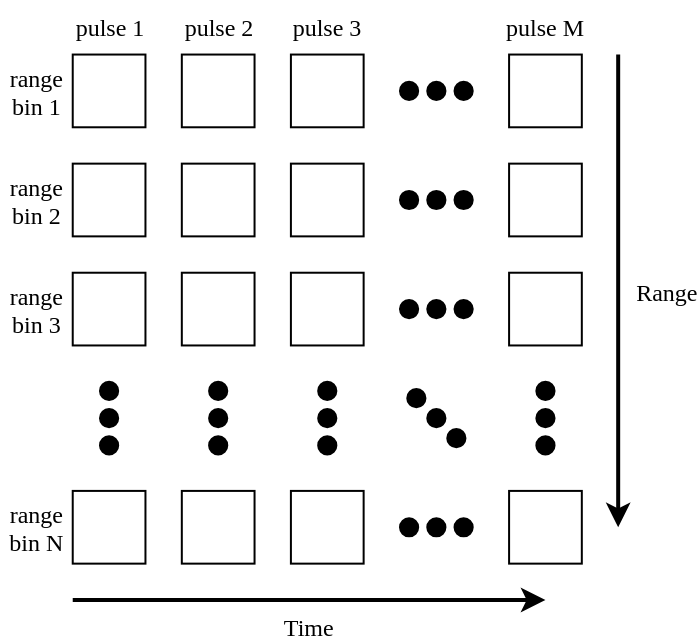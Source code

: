 <mxfile version="24.7.8">
  <diagram name="Page-1" id="86gcffnsuX3LsFzJbxiK">
    <mxGraphModel dx="477" dy="275" grid="1" gridSize="10" guides="1" tooltips="1" connect="1" arrows="1" fold="1" page="1" pageScale="1" pageWidth="350" pageHeight="350" math="0" shadow="0">
      <root>
        <mxCell id="0" />
        <mxCell id="1" parent="0" />
        <mxCell id="M5RXBwGVGIgWAAM0HeSH-2" value="" style="group" vertex="1" connectable="0" parent="1">
          <mxGeometry x="1" y="25" width="309.09" height="300" as="geometry" />
        </mxCell>
        <mxCell id="7R27D0WVe1T6TBkrIgwF-1" value="" style="rounded=0;whiteSpace=wrap;absoluteArcSize=0;imageAspect=1;fontFamily=Times New Roman;fontSize=12;container=0;" parent="M5RXBwGVGIgWAAM0HeSH-2" vertex="1">
          <mxGeometry x="36.364" y="27.273" width="36.364" height="36.364" as="geometry" />
        </mxCell>
        <mxCell id="7R27D0WVe1T6TBkrIgwF-2" value="" style="rounded=0;whiteSpace=wrap;fontFamily=Times New Roman;fontSize=12;container=0;" parent="M5RXBwGVGIgWAAM0HeSH-2" vertex="1">
          <mxGeometry x="36.364" y="81.818" width="36.364" height="36.364" as="geometry" />
        </mxCell>
        <mxCell id="7R27D0WVe1T6TBkrIgwF-3" value="" style="rounded=0;whiteSpace=wrap;fontFamily=Times New Roman;fontSize=12;container=0;" parent="M5RXBwGVGIgWAAM0HeSH-2" vertex="1">
          <mxGeometry x="36.364" y="136.364" width="36.364" height="36.364" as="geometry" />
        </mxCell>
        <mxCell id="7R27D0WVe1T6TBkrIgwF-4" value="" style="rounded=0;whiteSpace=wrap;fontFamily=Times New Roman;fontSize=12;container=0;" parent="M5RXBwGVGIgWAAM0HeSH-2" vertex="1">
          <mxGeometry x="36.364" y="245.455" width="36.364" height="36.364" as="geometry" />
        </mxCell>
        <mxCell id="7R27D0WVe1T6TBkrIgwF-17" value="" style="rounded=0;whiteSpace=wrap;fontFamily=Times New Roman;fontSize=12;container=0;" parent="M5RXBwGVGIgWAAM0HeSH-2" vertex="1">
          <mxGeometry x="90.909" y="27.273" width="36.364" height="36.364" as="geometry" />
        </mxCell>
        <mxCell id="7R27D0WVe1T6TBkrIgwF-18" value="" style="rounded=0;whiteSpace=wrap;fontFamily=Times New Roman;fontSize=12;container=0;" parent="M5RXBwGVGIgWAAM0HeSH-2" vertex="1">
          <mxGeometry x="145.454" y="27.273" width="36.364" height="36.364" as="geometry" />
        </mxCell>
        <mxCell id="7R27D0WVe1T6TBkrIgwF-19" value="" style="rounded=0;whiteSpace=wrap;fontFamily=Times New Roman;fontSize=12;container=0;" parent="M5RXBwGVGIgWAAM0HeSH-2" vertex="1">
          <mxGeometry x="254.545" y="27.273" width="36.364" height="36.364" as="geometry" />
        </mxCell>
        <mxCell id="7R27D0WVe1T6TBkrIgwF-30" value="" style="rounded=0;whiteSpace=wrap;fontFamily=Times New Roman;fontSize=12;container=0;" parent="M5RXBwGVGIgWAAM0HeSH-2" vertex="1">
          <mxGeometry x="90.909" y="81.818" width="36.364" height="36.364" as="geometry" />
        </mxCell>
        <mxCell id="7R27D0WVe1T6TBkrIgwF-31" value="" style="rounded=0;whiteSpace=wrap;fontFamily=Times New Roman;fontSize=12;container=0;" parent="M5RXBwGVGIgWAAM0HeSH-2" vertex="1">
          <mxGeometry x="145.454" y="81.818" width="36.364" height="36.364" as="geometry" />
        </mxCell>
        <mxCell id="7R27D0WVe1T6TBkrIgwF-32" value="" style="rounded=0;whiteSpace=wrap;fontFamily=Times New Roman;fontSize=12;container=0;" parent="M5RXBwGVGIgWAAM0HeSH-2" vertex="1">
          <mxGeometry x="254.545" y="81.818" width="36.364" height="36.364" as="geometry" />
        </mxCell>
        <mxCell id="7R27D0WVe1T6TBkrIgwF-37" value="" style="rounded=0;whiteSpace=wrap;fontFamily=Times New Roman;fontSize=12;container=0;" parent="M5RXBwGVGIgWAAM0HeSH-2" vertex="1">
          <mxGeometry x="90.909" y="136.364" width="36.364" height="36.364" as="geometry" />
        </mxCell>
        <mxCell id="7R27D0WVe1T6TBkrIgwF-38" value="" style="rounded=0;whiteSpace=wrap;fontFamily=Times New Roman;fontSize=12;container=0;" parent="M5RXBwGVGIgWAAM0HeSH-2" vertex="1">
          <mxGeometry x="145.454" y="136.364" width="36.364" height="36.364" as="geometry" />
        </mxCell>
        <mxCell id="7R27D0WVe1T6TBkrIgwF-39" value="" style="rounded=0;whiteSpace=wrap;fontFamily=Times New Roman;fontSize=12;container=0;" parent="M5RXBwGVGIgWAAM0HeSH-2" vertex="1">
          <mxGeometry x="254.545" y="136.364" width="36.364" height="36.364" as="geometry" />
        </mxCell>
        <mxCell id="7R27D0WVe1T6TBkrIgwF-44" value="" style="rounded=0;whiteSpace=wrap;fontFamily=Times New Roman;fontSize=12;container=0;" parent="M5RXBwGVGIgWAAM0HeSH-2" vertex="1">
          <mxGeometry x="90.909" y="245.455" width="36.364" height="36.364" as="geometry" />
        </mxCell>
        <mxCell id="7R27D0WVe1T6TBkrIgwF-49" value="" style="rounded=0;whiteSpace=wrap;fontFamily=Times New Roman;fontSize=12;container=0;" parent="M5RXBwGVGIgWAAM0HeSH-2" vertex="1">
          <mxGeometry x="145.454" y="245.455" width="36.364" height="36.364" as="geometry" />
        </mxCell>
        <mxCell id="7R27D0WVe1T6TBkrIgwF-54" value="" style="rounded=0;whiteSpace=wrap;fontFamily=Times New Roman;fontSize=12;container=0;" parent="M5RXBwGVGIgWAAM0HeSH-2" vertex="1">
          <mxGeometry x="254.545" y="245.455" width="36.364" height="36.364" as="geometry" />
        </mxCell>
        <mxCell id="7R27D0WVe1T6TBkrIgwF-59" value="pulse 1" style="text;strokeColor=none;fillColor=none;align=center;verticalAlign=middle;whiteSpace=wrap;rounded=0;fontFamily=Times New Roman;fontSize=12;container=0;" parent="M5RXBwGVGIgWAAM0HeSH-2" vertex="1">
          <mxGeometry x="32.73" width="43.64" height="27.27" as="geometry" />
        </mxCell>
        <mxCell id="7R27D0WVe1T6TBkrIgwF-60" value="pulse 2" style="text;strokeColor=none;fillColor=none;align=center;verticalAlign=middle;whiteSpace=wrap;rounded=0;fontFamily=Times New Roman;fontSize=12;container=0;" parent="M5RXBwGVGIgWAAM0HeSH-2" vertex="1">
          <mxGeometry x="89.55" width="39.09" height="27.27" as="geometry" />
        </mxCell>
        <mxCell id="7R27D0WVe1T6TBkrIgwF-61" value="pulse 3" style="text;strokeColor=none;fillColor=none;align=center;verticalAlign=middle;whiteSpace=wrap;rounded=0;fontFamily=Times New Roman;fontSize=12;container=0;" parent="M5RXBwGVGIgWAAM0HeSH-2" vertex="1">
          <mxGeometry x="141.36" width="44.55" height="27.27" as="geometry" />
        </mxCell>
        <mxCell id="7R27D0WVe1T6TBkrIgwF-62" value="pulse M" style="text;strokeColor=none;fillColor=none;align=center;verticalAlign=middle;whiteSpace=wrap;rounded=0;fontFamily=Times New Roman;fontSize=12;container=0;" parent="M5RXBwGVGIgWAAM0HeSH-2" vertex="1">
          <mxGeometry x="245.454" width="54.545" height="27.273" as="geometry" />
        </mxCell>
        <mxCell id="7R27D0WVe1T6TBkrIgwF-63" value="range&#xa;bin 1" style="text;strokeColor=none;fillColor=none;align=center;verticalAlign=middle;rounded=0;fontFamily=Times New Roman;fontSize=12;container=0;" parent="M5RXBwGVGIgWAAM0HeSH-2" vertex="1">
          <mxGeometry y="31.818" width="36.364" height="27.273" as="geometry" />
        </mxCell>
        <mxCell id="7R27D0WVe1T6TBkrIgwF-64" value="range&#xa;bin 2" style="text;strokeColor=none;fillColor=none;align=center;verticalAlign=middle;rounded=0;fontFamily=Times New Roman;fontSize=12;container=0;" parent="M5RXBwGVGIgWAAM0HeSH-2" vertex="1">
          <mxGeometry y="86.364" width="36.364" height="27.273" as="geometry" />
        </mxCell>
        <mxCell id="7R27D0WVe1T6TBkrIgwF-65" value="range&#xa;bin 3" style="text;strokeColor=none;fillColor=none;align=center;verticalAlign=middle;rounded=0;fontFamily=Times New Roman;fontSize=12;container=0;" parent="M5RXBwGVGIgWAAM0HeSH-2" vertex="1">
          <mxGeometry y="140.909" width="36.364" height="27.273" as="geometry" />
        </mxCell>
        <mxCell id="7R27D0WVe1T6TBkrIgwF-66" value="range&#xa;bin N" style="text;strokeColor=none;fillColor=none;align=center;verticalAlign=middle;rounded=0;fontFamily=Times New Roman;fontSize=12;container=0;" parent="M5RXBwGVGIgWAAM0HeSH-2" vertex="1">
          <mxGeometry y="250.0" width="36.364" height="27.273" as="geometry" />
        </mxCell>
        <mxCell id="7R27D0WVe1T6TBkrIgwF-77" value="Time" style="endArrow=classic;rounded=0;strokeWidth=2;fontFamily=Times New Roman;fontSize=12;labelPosition=center;verticalLabelPosition=bottom;align=center;verticalAlign=top;labelBackgroundColor=none;" parent="M5RXBwGVGIgWAAM0HeSH-2" edge="1">
          <mxGeometry width="50" height="50" relative="1" as="geometry">
            <mxPoint x="36.364" y="300" as="sourcePoint" />
            <mxPoint x="272.726" y="300" as="targetPoint" />
          </mxGeometry>
        </mxCell>
        <mxCell id="7R27D0WVe1T6TBkrIgwF-78" value="Range" style="endArrow=classic;rounded=0;strokeWidth=2;fontFamily=Times New Roman;fontSize=12;labelPosition=right;verticalLabelPosition=middle;align=left;verticalAlign=middle;labelBackgroundColor=none;spacingRight=0;spacingLeft=7;" parent="M5RXBwGVGIgWAAM0HeSH-2" edge="1">
          <mxGeometry width="50" height="50" relative="1" as="geometry">
            <mxPoint x="309.09" y="27.273" as="sourcePoint" />
            <mxPoint x="309.09" y="263.636" as="targetPoint" />
            <mxPoint as="offset" />
          </mxGeometry>
        </mxCell>
        <mxCell id="7R27D0WVe1T6TBkrIgwF-6" value="" style="ellipse;whiteSpace=wrap;aspect=fixed;fillColor=#000000;connectable=0;allowArrows=0;fontFamily=Times New Roman;fontSize=12;container=0;" parent="M5RXBwGVGIgWAAM0HeSH-2" vertex="1">
          <mxGeometry x="50.0" y="190.909" width="9.091" height="9.091" as="geometry" />
        </mxCell>
        <mxCell id="7R27D0WVe1T6TBkrIgwF-7" value="" style="ellipse;whiteSpace=wrap;aspect=fixed;fillColor=#000000;connectable=0;allowArrows=0;fontFamily=Times New Roman;fontSize=12;container=0;" parent="M5RXBwGVGIgWAAM0HeSH-2" vertex="1">
          <mxGeometry x="50.0" y="218.182" width="9.091" height="9.091" as="geometry" />
        </mxCell>
        <mxCell id="7R27D0WVe1T6TBkrIgwF-8" value="" style="ellipse;whiteSpace=wrap;aspect=fixed;fillColor=#000000;connectable=0;allowArrows=0;fontFamily=Times New Roman;fontSize=12;container=0;" parent="M5RXBwGVGIgWAAM0HeSH-2" vertex="1">
          <mxGeometry x="50.0" y="204.545" width="9.091" height="9.091" as="geometry" />
        </mxCell>
        <mxCell id="7R27D0WVe1T6TBkrIgwF-27" value="" style="ellipse;whiteSpace=wrap;aspect=fixed;fillColor=#000000;connectable=0;allowArrows=0;rotation=90;fontFamily=Times New Roman;fontSize=12;container=0;" parent="M5RXBwGVGIgWAAM0HeSH-2" vertex="1">
          <mxGeometry x="227.272" y="40.909" width="9.091" height="9.091" as="geometry" />
        </mxCell>
        <mxCell id="7R27D0WVe1T6TBkrIgwF-28" value="" style="ellipse;whiteSpace=wrap;aspect=fixed;fillColor=#000000;connectable=0;allowArrows=0;rotation=90;fontFamily=Times New Roman;fontSize=12;container=0;" parent="M5RXBwGVGIgWAAM0HeSH-2" vertex="1">
          <mxGeometry x="199.999" y="40.909" width="9.091" height="9.091" as="geometry" />
        </mxCell>
        <mxCell id="7R27D0WVe1T6TBkrIgwF-29" value="" style="ellipse;whiteSpace=wrap;aspect=fixed;fillColor=#000000;connectable=0;allowArrows=0;rotation=90;fontFamily=Times New Roman;fontSize=12;container=0;" parent="M5RXBwGVGIgWAAM0HeSH-2" vertex="1">
          <mxGeometry x="213.636" y="40.909" width="9.091" height="9.091" as="geometry" />
        </mxCell>
        <mxCell id="7R27D0WVe1T6TBkrIgwF-34" value="" style="ellipse;whiteSpace=wrap;aspect=fixed;fillColor=#000000;connectable=0;allowArrows=0;rotation=90;fontFamily=Times New Roman;fontSize=12;container=0;" parent="M5RXBwGVGIgWAAM0HeSH-2" vertex="1">
          <mxGeometry x="227.272" y="95.455" width="9.091" height="9.091" as="geometry" />
        </mxCell>
        <mxCell id="7R27D0WVe1T6TBkrIgwF-35" value="" style="ellipse;whiteSpace=wrap;aspect=fixed;fillColor=#000000;connectable=0;allowArrows=0;rotation=90;fontFamily=Times New Roman;fontSize=12;container=0;" parent="M5RXBwGVGIgWAAM0HeSH-2" vertex="1">
          <mxGeometry x="199.999" y="95.455" width="9.091" height="9.091" as="geometry" />
        </mxCell>
        <mxCell id="7R27D0WVe1T6TBkrIgwF-36" value="" style="ellipse;whiteSpace=wrap;aspect=fixed;fillColor=#000000;connectable=0;allowArrows=0;rotation=90;fontFamily=Times New Roman;fontSize=12;container=0;" parent="M5RXBwGVGIgWAAM0HeSH-2" vertex="1">
          <mxGeometry x="213.636" y="95.455" width="9.091" height="9.091" as="geometry" />
        </mxCell>
        <mxCell id="7R27D0WVe1T6TBkrIgwF-41" value="" style="ellipse;whiteSpace=wrap;aspect=fixed;fillColor=#000000;connectable=0;allowArrows=0;rotation=90;fontFamily=Times New Roman;fontSize=12;container=0;" parent="M5RXBwGVGIgWAAM0HeSH-2" vertex="1">
          <mxGeometry x="227.272" y="150" width="9.091" height="9.091" as="geometry" />
        </mxCell>
        <mxCell id="7R27D0WVe1T6TBkrIgwF-42" value="" style="ellipse;whiteSpace=wrap;aspect=fixed;fillColor=#000000;connectable=0;allowArrows=0;rotation=90;fontFamily=Times New Roman;fontSize=12;container=0;" parent="M5RXBwGVGIgWAAM0HeSH-2" vertex="1">
          <mxGeometry x="199.999" y="150" width="9.091" height="9.091" as="geometry" />
        </mxCell>
        <mxCell id="7R27D0WVe1T6TBkrIgwF-43" value="" style="ellipse;whiteSpace=wrap;aspect=fixed;fillColor=#000000;connectable=0;allowArrows=0;rotation=90;fontFamily=Times New Roman;fontSize=12;container=0;" parent="M5RXBwGVGIgWAAM0HeSH-2" vertex="1">
          <mxGeometry x="213.636" y="150" width="9.091" height="9.091" as="geometry" />
        </mxCell>
        <mxCell id="7R27D0WVe1T6TBkrIgwF-46" value="" style="ellipse;whiteSpace=wrap;aspect=fixed;fillColor=#000000;connectable=0;allowArrows=0;fontFamily=Times New Roman;fontSize=12;container=0;" parent="M5RXBwGVGIgWAAM0HeSH-2" vertex="1">
          <mxGeometry x="104.545" y="190.909" width="9.091" height="9.091" as="geometry" />
        </mxCell>
        <mxCell id="7R27D0WVe1T6TBkrIgwF-47" value="" style="ellipse;whiteSpace=wrap;aspect=fixed;fillColor=#000000;connectable=0;allowArrows=0;fontFamily=Times New Roman;fontSize=12;container=0;" parent="M5RXBwGVGIgWAAM0HeSH-2" vertex="1">
          <mxGeometry x="104.545" y="218.182" width="9.091" height="9.091" as="geometry" />
        </mxCell>
        <mxCell id="7R27D0WVe1T6TBkrIgwF-48" value="" style="ellipse;whiteSpace=wrap;aspect=fixed;fillColor=#000000;connectable=0;allowArrows=0;fontFamily=Times New Roman;fontSize=12;container=0;" parent="M5RXBwGVGIgWAAM0HeSH-2" vertex="1">
          <mxGeometry x="104.545" y="204.545" width="9.091" height="9.091" as="geometry" />
        </mxCell>
        <mxCell id="7R27D0WVe1T6TBkrIgwF-51" value="" style="ellipse;whiteSpace=wrap;aspect=fixed;fillColor=#000000;connectable=0;allowArrows=0;fontFamily=Times New Roman;fontSize=12;container=0;" parent="M5RXBwGVGIgWAAM0HeSH-2" vertex="1">
          <mxGeometry x="159.09" y="190.909" width="9.091" height="9.091" as="geometry" />
        </mxCell>
        <mxCell id="7R27D0WVe1T6TBkrIgwF-52" value="" style="ellipse;whiteSpace=wrap;aspect=fixed;fillColor=#000000;connectable=0;allowArrows=0;fontFamily=Times New Roman;fontSize=12;container=0;" parent="M5RXBwGVGIgWAAM0HeSH-2" vertex="1">
          <mxGeometry x="159.09" y="218.182" width="9.091" height="9.091" as="geometry" />
        </mxCell>
        <mxCell id="7R27D0WVe1T6TBkrIgwF-53" value="" style="ellipse;whiteSpace=wrap;aspect=fixed;fillColor=#000000;connectable=0;allowArrows=0;fontFamily=Times New Roman;fontSize=12;container=0;" parent="M5RXBwGVGIgWAAM0HeSH-2" vertex="1">
          <mxGeometry x="159.09" y="204.545" width="9.091" height="9.091" as="geometry" />
        </mxCell>
        <mxCell id="7R27D0WVe1T6TBkrIgwF-56" value="" style="ellipse;whiteSpace=wrap;aspect=fixed;fillColor=#000000;connectable=0;allowArrows=0;rotation=-45;fontFamily=Times New Roman;fontSize=12;container=0;" parent="M5RXBwGVGIgWAAM0HeSH-2" vertex="1">
          <mxGeometry x="203.636" y="194.545" width="9.091" height="9.091" as="geometry" />
        </mxCell>
        <mxCell id="7R27D0WVe1T6TBkrIgwF-57" value="" style="ellipse;whiteSpace=wrap;aspect=fixed;fillColor=#000000;connectable=0;allowArrows=0;rotation=-45;fontFamily=Times New Roman;fontSize=12;container=0;" parent="M5RXBwGVGIgWAAM0HeSH-2" vertex="1">
          <mxGeometry x="223.636" y="214.545" width="9.091" height="9.091" as="geometry" />
        </mxCell>
        <mxCell id="7R27D0WVe1T6TBkrIgwF-58" value="" style="ellipse;whiteSpace=wrap;aspect=fixed;fillColor=#000000;connectable=0;allowArrows=0;rotation=-45;fontFamily=Times New Roman;fontSize=12;container=0;" parent="M5RXBwGVGIgWAAM0HeSH-2" vertex="1">
          <mxGeometry x="213.636" y="204.545" width="9.091" height="9.091" as="geometry" />
        </mxCell>
        <mxCell id="7R27D0WVe1T6TBkrIgwF-69" value="" style="ellipse;whiteSpace=wrap;aspect=fixed;fillColor=#000000;connectable=0;allowArrows=0;rotation=90;fontFamily=Times New Roman;fontSize=12;container=0;" parent="M5RXBwGVGIgWAAM0HeSH-2" vertex="1">
          <mxGeometry x="227.272" y="259.091" width="9.091" height="9.091" as="geometry" />
        </mxCell>
        <mxCell id="7R27D0WVe1T6TBkrIgwF-70" value="" style="ellipse;whiteSpace=wrap;aspect=fixed;fillColor=#000000;connectable=0;allowArrows=0;rotation=90;fontFamily=Times New Roman;fontSize=12;container=0;" parent="M5RXBwGVGIgWAAM0HeSH-2" vertex="1">
          <mxGeometry x="199.999" y="259.091" width="9.091" height="9.091" as="geometry" />
        </mxCell>
        <mxCell id="7R27D0WVe1T6TBkrIgwF-71" value="" style="ellipse;whiteSpace=wrap;aspect=fixed;fillColor=#000000;connectable=0;allowArrows=0;rotation=90;fontFamily=Times New Roman;fontSize=12;container=0;" parent="M5RXBwGVGIgWAAM0HeSH-2" vertex="1">
          <mxGeometry x="213.636" y="259.091" width="9.091" height="9.091" as="geometry" />
        </mxCell>
        <mxCell id="7R27D0WVe1T6TBkrIgwF-73" value="" style="ellipse;whiteSpace=wrap;aspect=fixed;fillColor=#000000;connectable=0;allowArrows=0;fontFamily=Times New Roman;fontSize=12;container=0;" parent="M5RXBwGVGIgWAAM0HeSH-2" vertex="1">
          <mxGeometry x="268.181" y="190.909" width="9.091" height="9.091" as="geometry" />
        </mxCell>
        <mxCell id="7R27D0WVe1T6TBkrIgwF-74" value="" style="ellipse;whiteSpace=wrap;aspect=fixed;fillColor=#000000;connectable=0;allowArrows=0;fontFamily=Times New Roman;fontSize=12;container=0;" parent="M5RXBwGVGIgWAAM0HeSH-2" vertex="1">
          <mxGeometry x="268.181" y="218.182" width="9.091" height="9.091" as="geometry" />
        </mxCell>
        <mxCell id="7R27D0WVe1T6TBkrIgwF-75" value="" style="ellipse;whiteSpace=wrap;aspect=fixed;fillColor=#000000;connectable=0;allowArrows=0;fontFamily=Times New Roman;fontSize=12;container=0;" parent="M5RXBwGVGIgWAAM0HeSH-2" vertex="1">
          <mxGeometry x="268.181" y="204.545" width="9.091" height="9.091" as="geometry" />
        </mxCell>
      </root>
    </mxGraphModel>
  </diagram>
</mxfile>

